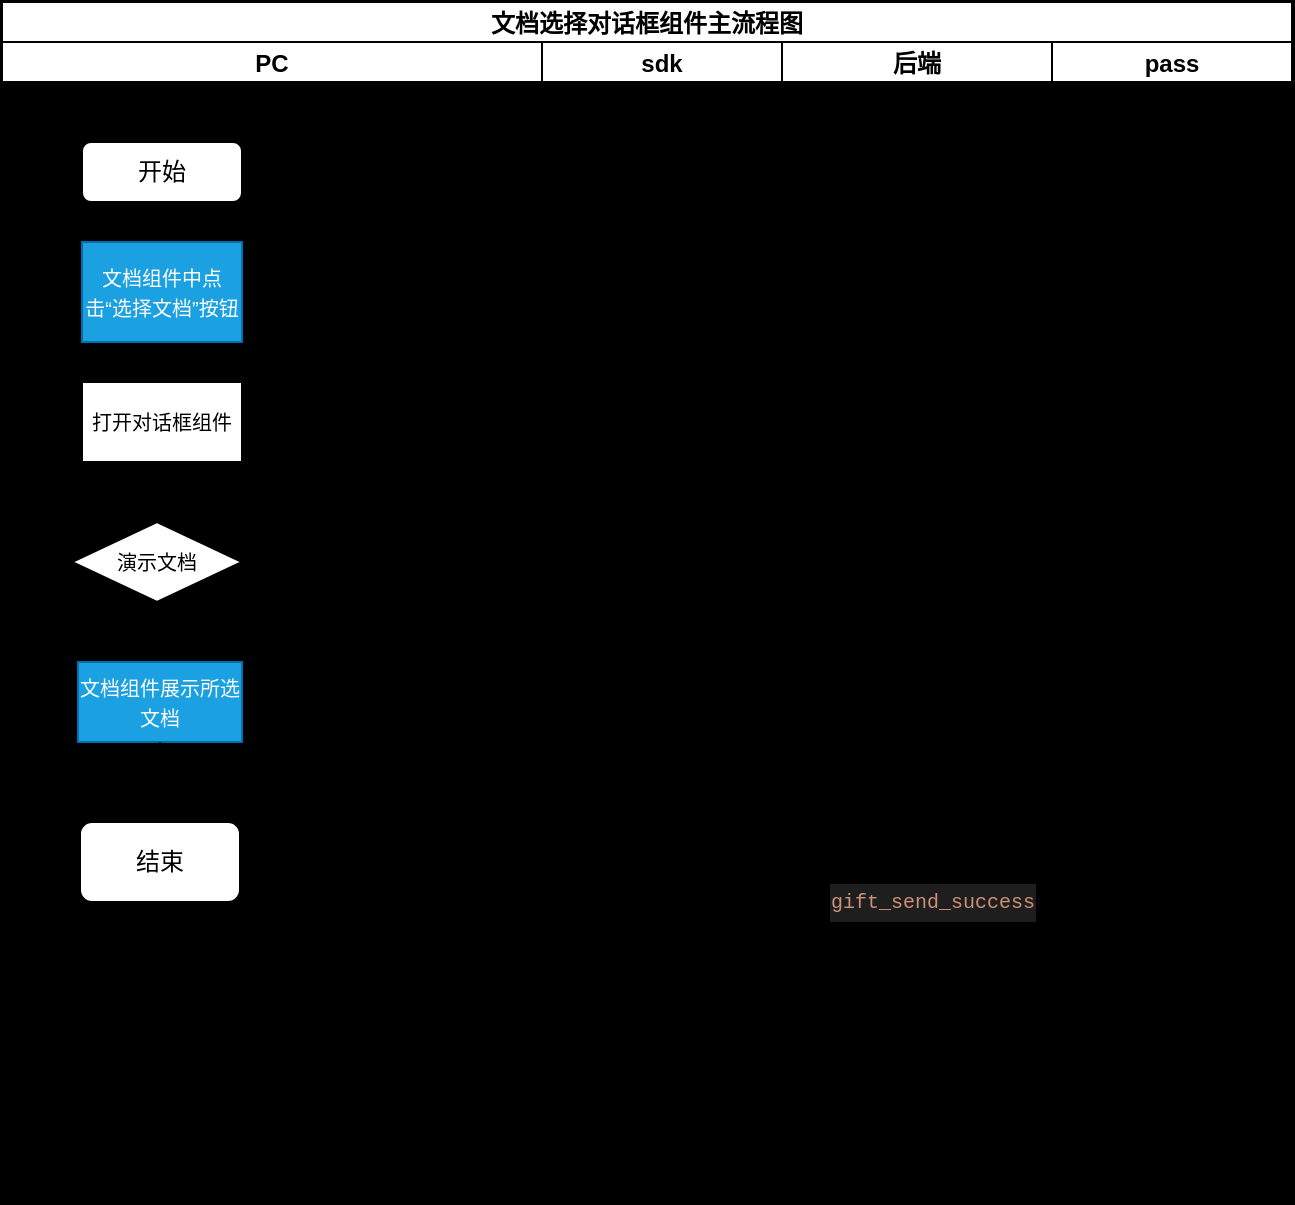 <mxfile>
    <diagram id="Ty2NjuelVkugs8TiWOgl" name="第 1 页">
        <mxGraphModel dx="661" dy="1605" grid="1" gridSize="10" guides="1" tooltips="1" connect="1" arrows="1" fold="1" page="1" pageScale="1" pageWidth="1920" pageHeight="1200" background="#000000" math="0" shadow="0">
            <root>
                <mxCell id="0"/>
                <mxCell id="1" parent="0"/>
                <mxCell id="179" value="文档选择对话框组件主流程图" style="swimlane;childLayout=stackLayout;resizeParent=1;resizeParentMax=0;startSize=20;" parent="1" vertex="1">
                    <mxGeometry x="120" y="-120" width="645" height="600" as="geometry"/>
                </mxCell>
                <mxCell id="180" value="PC" style="swimlane;startSize=20;" parent="179" vertex="1">
                    <mxGeometry y="20" width="270" height="580" as="geometry"/>
                </mxCell>
                <mxCell id="181" style="edgeStyle=none;html=1;exitX=0.5;exitY=1;exitDx=0;exitDy=0;entryX=0.5;entryY=0;entryDx=0;entryDy=0;" parent="180" source="182" target="184" edge="1">
                    <mxGeometry relative="1" as="geometry"/>
                </mxCell>
                <mxCell id="182" value="开始" style="rounded=1;whiteSpace=wrap;html=1;" parent="180" vertex="1">
                    <mxGeometry x="40" y="50" width="80" height="30" as="geometry"/>
                </mxCell>
                <mxCell id="183" value="" style="edgeStyle=none;html=1;fontSize=10;" parent="180" source="184" edge="1">
                    <mxGeometry relative="1" as="geometry">
                        <mxPoint x="80" y="170" as="targetPoint"/>
                    </mxGeometry>
                </mxCell>
                <mxCell id="184" value="&lt;font style=&quot;font-size: 10px&quot;&gt;文档组件中点击“选择文档”按钮&lt;/font&gt;" style="rounded=0;whiteSpace=wrap;html=1;fillColor=#1ba1e2;fontColor=#ffffff;strokeColor=#006EAF;" parent="180" vertex="1">
                    <mxGeometry x="40" y="100" width="80" height="50" as="geometry"/>
                </mxCell>
                <mxCell id="185" value="" style="edgeStyle=none;html=1;fontSize=10;" parent="180" target="189" edge="1">
                    <mxGeometry relative="1" as="geometry">
                        <mxPoint x="78.621" y="209.31" as="sourcePoint"/>
                    </mxGeometry>
                </mxCell>
                <mxCell id="186" value="" style="edgeStyle=none;html=1;fontSize=10;" parent="180" edge="1">
                    <mxGeometry relative="1" as="geometry">
                        <mxPoint x="120" y="190" as="sourcePoint"/>
                        <mxPoint x="210" y="190" as="targetPoint"/>
                    </mxGeometry>
                </mxCell>
                <mxCell id="188" value="" style="edgeStyle=none;html=1;fontSize=10;" parent="180" source="189" target="191" edge="1">
                    <mxGeometry relative="1" as="geometry"/>
                </mxCell>
                <mxCell id="189" value="演示文档" style="rhombus;whiteSpace=wrap;html=1;fontSize=10;" parent="180" vertex="1">
                    <mxGeometry x="35" y="240" width="85" height="40" as="geometry"/>
                </mxCell>
                <mxCell id="191" value="&lt;span style=&quot;font-size: 10px&quot;&gt;文档组件展示所选文档&lt;/span&gt;" style="rounded=0;whiteSpace=wrap;html=1;fillColor=#1ba1e2;fontColor=#ffffff;strokeColor=#006EAF;" parent="180" vertex="1">
                    <mxGeometry x="38" y="310" width="82" height="40" as="geometry"/>
                </mxCell>
                <mxCell id="193" value="事件驱动" style="text;html=1;align=center;verticalAlign=middle;resizable=0;points=[];autosize=1;strokeColor=none;fillColor=none;fontSize=10;" parent="180" vertex="1">
                    <mxGeometry x="55" y="210" width="60" height="20" as="geometry"/>
                </mxCell>
                <mxCell id="194" value="是" style="text;html=1;align=center;verticalAlign=middle;resizable=0;points=[];autosize=1;strokeColor=none;fillColor=none;fontSize=10;" parent="180" vertex="1">
                    <mxGeometry x="115" y="240" width="30" height="20" as="geometry"/>
                </mxCell>
                <mxCell id="196" value="" style="edgeStyle=none;html=1;fontSize=10;exitX=0.5;exitY=1;exitDx=0;exitDy=0;" parent="180" source="191" edge="1">
                    <mxGeometry relative="1" as="geometry">
                        <mxPoint x="75" y="460" as="sourcePoint"/>
                        <mxPoint x="79" y="390" as="targetPoint"/>
                    </mxGeometry>
                </mxCell>
                <mxCell id="198" value="结束" style="rounded=1;whiteSpace=wrap;html=1;" parent="180" vertex="1">
                    <mxGeometry x="39" y="390" width="80" height="40" as="geometry"/>
                </mxCell>
                <mxCell id="221" value="&lt;span style=&quot;font-size: 10px&quot;&gt;打开对话框组件&lt;/span&gt;" style="rounded=0;whiteSpace=wrap;html=1;" parent="180" vertex="1">
                    <mxGeometry x="40" y="170" width="80" height="40" as="geometry"/>
                </mxCell>
                <mxCell id="223" value="更多操作" style="text;html=1;align=center;verticalAlign=middle;resizable=0;points=[];autosize=1;strokeColor=none;fillColor=none;" vertex="1" parent="180">
                    <mxGeometry x="140" y="170" width="60" height="20" as="geometry"/>
                </mxCell>
                <mxCell id="202" value="sdk" style="swimlane;startSize=20;" parent="179" vertex="1">
                    <mxGeometry x="270" y="20" width="120" height="580" as="geometry"/>
                </mxCell>
                <mxCell id="204" value="后端" style="swimlane;startSize=20;" parent="179" vertex="1">
                    <mxGeometry x="390" y="20" width="135" height="580" as="geometry"/>
                </mxCell>
                <mxCell id="207" value="成功" style="text;html=1;align=center;verticalAlign=middle;resizable=0;points=[];autosize=1;strokeColor=none;fillColor=none;fontSize=10;" parent="204" vertex="1">
                    <mxGeometry x="95" y="240" width="40" height="20" as="geometry"/>
                </mxCell>
                <mxCell id="208" value="&lt;div style=&quot;color: rgb(212 , 212 , 212) ; background-color: rgb(30 , 30 , 30) ; font-family: &amp;#34;consolas&amp;#34; , &amp;#34;courier new&amp;#34; , monospace ; line-height: 19px&quot;&gt;&lt;span style=&quot;color: rgb(206 , 145 , 120)&quot;&gt;&lt;font style=&quot;font-size: 10px&quot;&gt;gift_send_success&lt;/font&gt;&lt;/span&gt;&lt;/div&gt;" style="text;html=1;align=center;verticalAlign=middle;resizable=0;points=[];autosize=1;strokeColor=none;fillColor=none;fontSize=10;" parent="204" vertex="1">
                    <mxGeometry x="20" y="420" width="110" height="20" as="geometry"/>
                </mxCell>
                <mxCell id="209" value="pass" style="swimlane;startSize=20;" parent="179" vertex="1">
                    <mxGeometry x="525" y="20" width="120" height="580" as="geometry"/>
                </mxCell>
                <mxCell id="218" value="事件驱动" style="text;html=1;align=center;verticalAlign=middle;resizable=0;points=[];autosize=1;strokeColor=none;fillColor=none;fontSize=10;" parent="1" vertex="1">
                    <mxGeometry x="175" y="180" width="60" height="20" as="geometry"/>
                </mxCell>
            </root>
        </mxGraphModel>
    </diagram>
</mxfile>